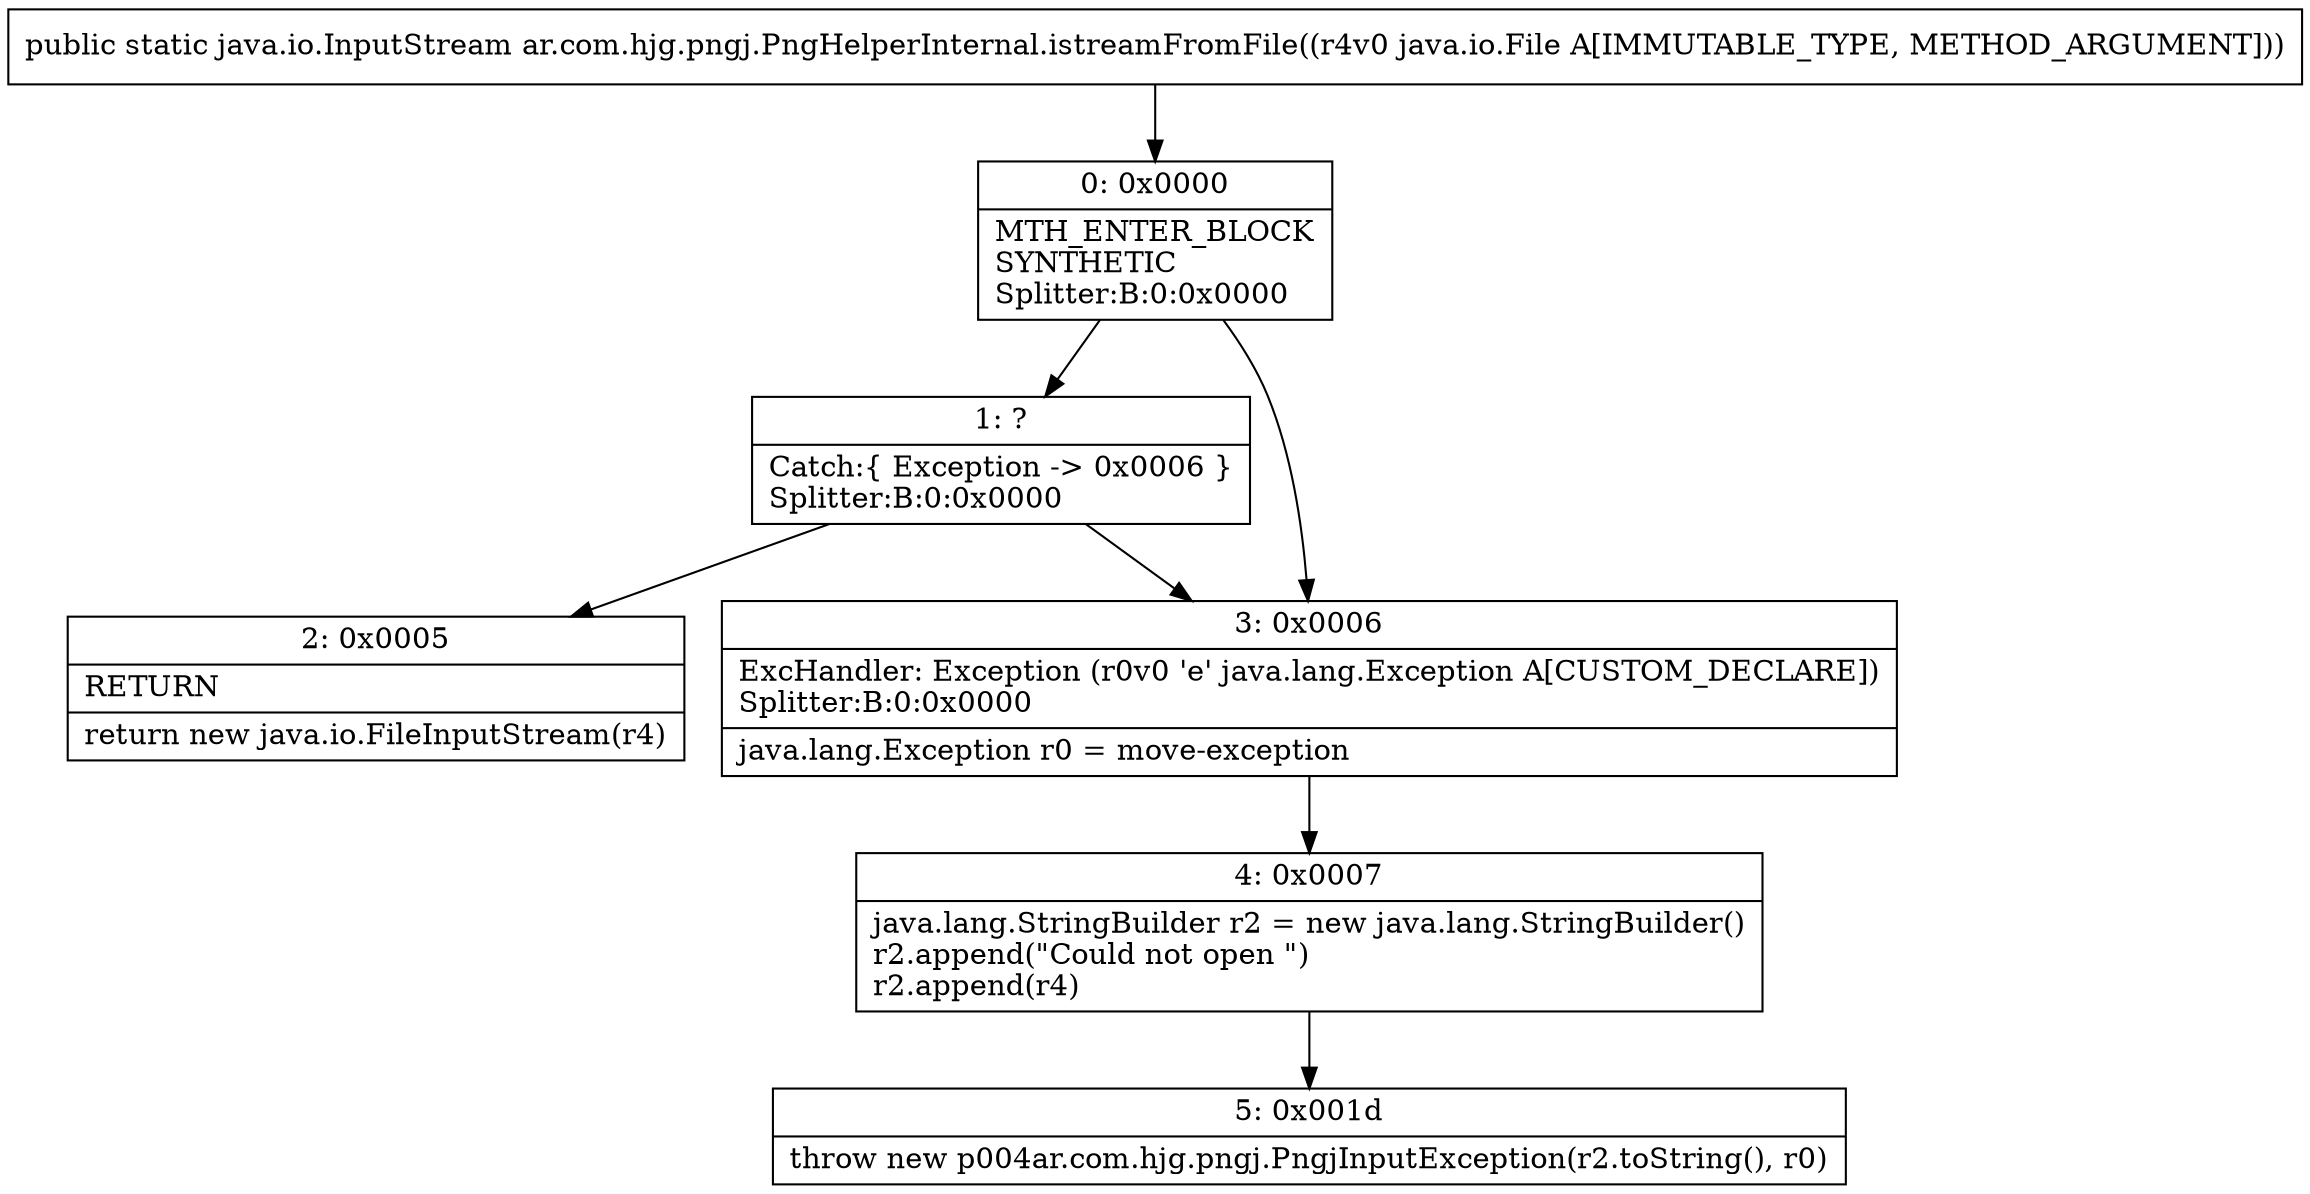 digraph "CFG forar.com.hjg.pngj.PngHelperInternal.istreamFromFile(Ljava\/io\/File;)Ljava\/io\/InputStream;" {
Node_0 [shape=record,label="{0\:\ 0x0000|MTH_ENTER_BLOCK\lSYNTHETIC\lSplitter:B:0:0x0000\l}"];
Node_1 [shape=record,label="{1\:\ ?|Catch:\{ Exception \-\> 0x0006 \}\lSplitter:B:0:0x0000\l}"];
Node_2 [shape=record,label="{2\:\ 0x0005|RETURN\l|return new java.io.FileInputStream(r4)\l}"];
Node_3 [shape=record,label="{3\:\ 0x0006|ExcHandler: Exception (r0v0 'e' java.lang.Exception A[CUSTOM_DECLARE])\lSplitter:B:0:0x0000\l|java.lang.Exception r0 = move\-exception\l}"];
Node_4 [shape=record,label="{4\:\ 0x0007|java.lang.StringBuilder r2 = new java.lang.StringBuilder()\lr2.append(\"Could not open \")\lr2.append(r4)\l}"];
Node_5 [shape=record,label="{5\:\ 0x001d|throw new p004ar.com.hjg.pngj.PngjInputException(r2.toString(), r0)\l}"];
MethodNode[shape=record,label="{public static java.io.InputStream ar.com.hjg.pngj.PngHelperInternal.istreamFromFile((r4v0 java.io.File A[IMMUTABLE_TYPE, METHOD_ARGUMENT])) }"];
MethodNode -> Node_0;
Node_0 -> Node_1;
Node_0 -> Node_3;
Node_1 -> Node_2;
Node_1 -> Node_3;
Node_3 -> Node_4;
Node_4 -> Node_5;
}

